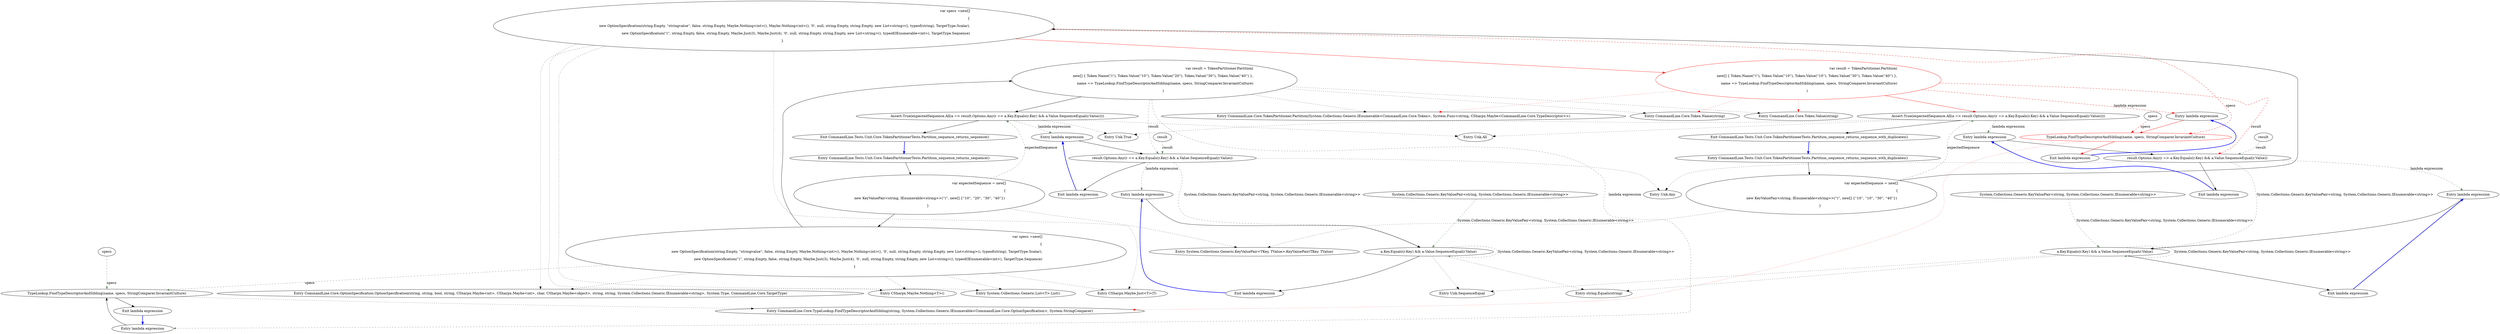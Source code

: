 digraph  {
n44 [label=specs, span=""];
n45 [label=result, span=""];
n46 [label="System.Collections.Generic.KeyValuePair<string, System.Collections.Generic.IEnumerable<string>>", span=""];
n47 [label=specs, span=""];
n48 [label=result, span=""];
n49 [label="System.Collections.Generic.KeyValuePair<string, System.Collections.Generic.IEnumerable<string>>", span=""];
n0 [label="Entry CommandLine.Tests.Unit.Core.TokenPartitionerTests.Partition_sequence_returns_sequence()", span="14-14", cluster="CommandLine.Tests.Unit.Core.TokenPartitionerTests.Partition_sequence_returns_sequence()"];
n1 [label="var expectedSequence = new[]\r\n                {\r\n                    new KeyValuePair<string, IEnumerable<string>>(''i'', new[] {''10'', ''20'', ''30'', ''40''}) \r\n                }", span="17-20", cluster="CommandLine.Tests.Unit.Core.TokenPartitionerTests.Partition_sequence_returns_sequence()"];
n2 [label="var specs =new[]\r\n                {\r\n                    new OptionSpecification(string.Empty, ''stringvalue'', false, string.Empty, Maybe.Nothing<int>(), Maybe.Nothing<int>(), '\0', null, string.Empty, string.Empty, new List<string>(), typeof(string), TargetType.Scalar),\r\n                    new OptionSpecification(''i'', string.Empty, false, string.Empty, Maybe.Just(3), Maybe.Just(4), '\0', null, string.Empty, string.Empty, new List<string>(), typeof(IEnumerable<int>), TargetType.Sequence)\r\n                }", span="21-25", cluster="CommandLine.Tests.Unit.Core.TokenPartitionerTests.Partition_sequence_returns_sequence()"];
n6 [label="Entry System.Collections.Generic.KeyValuePair<TKey, TValue>.KeyValuePair(TKey, TValue)", span="0-0", cluster="System.Collections.Generic.KeyValuePair<TKey, TValue>.KeyValuePair(TKey, TValue)"];
n4 [label="Assert.True(expectedSequence.All(a => result.Options.Any(r => a.Key.Equals(r.Key) && a.Value.SequenceEqual(r.Value))))", span="34-34", cluster="CommandLine.Tests.Unit.Core.TokenPartitionerTests.Partition_sequence_returns_sequence()"];
n3 [label="var result = TokenPartitioner.Partition(\r\n                new[] { Token.Name(''i''), Token.Value(''10''), Token.Value(''20''), Token.Value(''30''), Token.Value(''40'') },\r\n                name => TypeLookup.FindTypeDescriptorAndSibling(name, specs, StringComparer.InvariantCulture)\r\n                )", span="28-31", cluster="CommandLine.Tests.Unit.Core.TokenPartitionerTests.Partition_sequence_returns_sequence()"];
n7 [label="Entry CommandLine.Core.OptionSpecification.OptionSpecification(string, string, bool, string, CSharpx.Maybe<int>, CSharpx.Maybe<int>, char, CSharpx.Maybe<object>, string, string, System.Collections.Generic.IEnumerable<string>, System.Type, CommandLine.Core.TargetType)", span="16-16", cluster="CommandLine.Core.OptionSpecification.OptionSpecification(string, string, bool, string, CSharpx.Maybe<int>, CSharpx.Maybe<int>, char, CSharpx.Maybe<object>, string, string, System.Collections.Generic.IEnumerable<string>, System.Type, CommandLine.Core.TargetType)"];
n8 [label="Entry CSharpx.Maybe.Nothing<T>()", span="116-116", cluster="CSharpx.Maybe.Nothing<T>()"];
n9 [label="Entry System.Collections.Generic.List<T>.List()", span="0-0", cluster="System.Collections.Generic.List<T>.List()"];
n10 [label="Entry CSharpx.Maybe.Just<T>(T)", span="124-124", cluster="CSharpx.Maybe.Just<T>(T)"];
n17 [label="TypeLookup.FindTypeDescriptorAndSibling(name, specs, StringComparer.InvariantCulture)", span="30-30", cluster="lambda expression"];
n11 [label="Entry CommandLine.Core.Token.Name(string)", span="19-19", cluster="CommandLine.Core.Token.Name(string)"];
n12 [label="Entry CommandLine.Core.Token.Value(string)", span="24-24", cluster="CommandLine.Core.Token.Value(string)"];
n13 [label="Entry CommandLine.Core.TokenPartitioner.Partition(System.Collections.Generic.IEnumerable<CommandLine.Core.Token>, System.Func<string, CSharpx.Maybe<CommandLine.Core.TypeDescriptor>>)", span="12-12", cluster="CommandLine.Core.TokenPartitioner.Partition(System.Collections.Generic.IEnumerable<CommandLine.Core.Token>, System.Func<string, CSharpx.Maybe<CommandLine.Core.TypeDescriptor>>)"];
n16 [label="Entry lambda expression", span="30-30", cluster="lambda expression"];
n21 [label="result.Options.Any(r => a.Key.Equals(r.Key) && a.Value.SequenceEqual(r.Value))", span="34-34", cluster="lambda expression"];
n5 [label="Exit CommandLine.Tests.Unit.Core.TokenPartitionerTests.Partition_sequence_returns_sequence()", span="14-14", cluster="CommandLine.Tests.Unit.Core.TokenPartitionerTests.Partition_sequence_returns_sequence()"];
n14 [label="Entry Unk.All", span="", cluster="Unk.All"];
n15 [label="Entry Unk.True", span="", cluster="Unk.True"];
n20 [label="Entry lambda expression", span="34-34", cluster="lambda expression"];
n18 [label="Exit lambda expression", span="30-30", cluster="lambda expression"];
n19 [label="Entry CommandLine.Core.TypeLookup.FindTypeDescriptorAndSibling(string, System.Collections.Generic.IEnumerable<CommandLine.Core.OptionSpecification>, System.StringComparer)", span="11-11", cluster="CommandLine.Core.TypeLookup.FindTypeDescriptorAndSibling(string, System.Collections.Generic.IEnumerable<CommandLine.Core.OptionSpecification>, System.StringComparer)"];
n22 [label="Exit lambda expression", span="34-34", cluster="lambda expression"];
n23 [label="Entry Unk.Any", span="", cluster="Unk.Any"];
n24 [label="Entry lambda expression", span="34-34", cluster="lambda expression"];
n25 [label="a.Key.Equals(r.Key) && a.Value.SequenceEqual(r.Value)", span="34-34", cluster="lambda expression"];
n26 [label="Exit lambda expression", span="34-34", cluster="lambda expression"];
n27 [label="Entry string.Equals(string)", span="0-0", cluster="string.Equals(string)"];
n28 [label="Entry Unk.SequenceEqual", span="", cluster="Unk.SequenceEqual"];
n29 [label="Entry CommandLine.Tests.Unit.Core.TokenPartitionerTests.Partition_sequence_returns_sequence_with_duplicates()", span="40-40", cluster="CommandLine.Tests.Unit.Core.TokenPartitionerTests.Partition_sequence_returns_sequence_with_duplicates()"];
n30 [label="var expectedSequence = new[]\r\n                {\r\n                    new KeyValuePair<string, IEnumerable<string>>(''i'', new[] {''10'', ''10'', ''30'', ''40''}) \r\n                }", span="43-46", cluster="CommandLine.Tests.Unit.Core.TokenPartitionerTests.Partition_sequence_returns_sequence_with_duplicates()"];
n31 [label="var specs =new[]\r\n                {\r\n                    new OptionSpecification(string.Empty, ''stringvalue'', false, string.Empty, Maybe.Nothing<int>(), Maybe.Nothing<int>(), '\0', null, string.Empty, string.Empty, new List<string>(), typeof(string), TargetType.Scalar),\r\n                    new OptionSpecification(''i'', string.Empty, false, string.Empty, Maybe.Just(3), Maybe.Just(4), '\0', null, string.Empty, string.Empty, new List<string>(), typeof(IEnumerable<int>), TargetType.Sequence)\r\n                }", span="47-51", cluster="CommandLine.Tests.Unit.Core.TokenPartitionerTests.Partition_sequence_returns_sequence_with_duplicates()"];
n33 [label="Assert.True(expectedSequence.All(a => result.Options.Any(r => a.Key.Equals(r.Key) && a.Value.SequenceEqual(r.Value))))", span="60-60", cluster="CommandLine.Tests.Unit.Core.TokenPartitionerTests.Partition_sequence_returns_sequence_with_duplicates()"];
n32 [label="var result = TokenPartitioner.Partition(\r\n                new[] { Token.Name(''i''), Token.Value(''10''), Token.Value(''10''), Token.Value(''30''), Token.Value(''40'') },\r\n                name => TypeLookup.FindTypeDescriptorAndSibling(name, specs, StringComparer.InvariantCulture)\r\n                )", span="54-57", cluster="CommandLine.Tests.Unit.Core.TokenPartitionerTests.Partition_sequence_returns_sequence_with_duplicates()", color=red, community=0];
n36 [label="TypeLookup.FindTypeDescriptorAndSibling(name, specs, StringComparer.InvariantCulture)", span="56-56", cluster="lambda expression", color=red, community=0];
n35 [label="Entry lambda expression", span="56-56", cluster="lambda expression"];
n39 [label="result.Options.Any(r => a.Key.Equals(r.Key) && a.Value.SequenceEqual(r.Value))", span="60-60", cluster="lambda expression"];
n34 [label="Exit CommandLine.Tests.Unit.Core.TokenPartitionerTests.Partition_sequence_returns_sequence_with_duplicates()", span="40-40", cluster="CommandLine.Tests.Unit.Core.TokenPartitionerTests.Partition_sequence_returns_sequence_with_duplicates()"];
n38 [label="Entry lambda expression", span="60-60", cluster="lambda expression"];
n37 [label="Exit lambda expression", span="56-56", cluster="lambda expression"];
n40 [label="Exit lambda expression", span="60-60", cluster="lambda expression"];
n41 [label="Entry lambda expression", span="60-60", cluster="lambda expression"];
n42 [label="a.Key.Equals(r.Key) && a.Value.SequenceEqual(r.Value)", span="60-60", cluster="lambda expression"];
n43 [label="Exit lambda expression", span="60-60", cluster="lambda expression"];
n44 -> n17  [key=1, style=dashed, color=darkseagreen4, label=specs];
n45 -> n21  [key=1, style=dashed, color=darkseagreen4, label=result];
n46 -> n25  [key=1, style=dashed, color=darkseagreen4, label="System.Collections.Generic.KeyValuePair<string, System.Collections.Generic.IEnumerable<string>>"];
n47 -> n36  [key=1, style=dashed, color=red, label=specs];
n48 -> n39  [key=1, style=dashed, color=darkseagreen4, label=result];
n49 -> n42  [key=1, style=dashed, color=darkseagreen4, label="System.Collections.Generic.KeyValuePair<string, System.Collections.Generic.IEnumerable<string>>"];
n0 -> n1  [key=0, style=solid];
n1 -> n2  [key=0, style=solid];
n1 -> n6  [key=2, style=dotted];
n1 -> n4  [key=1, style=dashed, color=darkseagreen4, label=expectedSequence];
n2 -> n3  [key=0, style=solid];
n2 -> n7  [key=2, style=dotted];
n2 -> n8  [key=2, style=dotted];
n2 -> n9  [key=2, style=dotted];
n2 -> n10  [key=2, style=dotted];
n2 -> n17  [key=1, style=dashed, color=darkseagreen4, label=specs];
n4 -> n5  [key=0, style=solid];
n4 -> n14  [key=2, style=dotted];
n4 -> n15  [key=2, style=dotted];
n4 -> n20  [key=1, style=dashed, color=darkseagreen4, label="lambda expression"];
n3 -> n4  [key=0, style=solid];
n3 -> n11  [key=2, style=dotted];
n3 -> n12  [key=2, style=dotted];
n3 -> n13  [key=2, style=dotted];
n3 -> n16  [key=1, style=dashed, color=darkseagreen4, label="lambda expression"];
n3 -> n21  [key=1, style=dashed, color=darkseagreen4, label=result];
n17 -> n18  [key=0, style=solid];
n17 -> n19  [key=2, style=dotted];
n16 -> n17  [key=0, style=solid];
n21 -> n22  [key=0, style=solid];
n21 -> n23  [key=2, style=dotted];
n21 -> n24  [key=1, style=dashed, color=darkseagreen4, label="lambda expression"];
n21 -> n25  [key=1, style=dashed, color=darkseagreen4, label="System.Collections.Generic.KeyValuePair<string, System.Collections.Generic.IEnumerable<string>>"];
n5 -> n0  [key=0, style=bold, color=blue];
n20 -> n21  [key=0, style=solid];
n18 -> n16  [key=0, style=bold, color=blue];
n22 -> n20  [key=0, style=bold, color=blue];
n24 -> n25  [key=0, style=solid];
n25 -> n26  [key=0, style=solid];
n25 -> n27  [key=2, style=dotted];
n25 -> n28  [key=2, style=dotted];
n25 -> n25  [key=1, style=dashed, color=darkseagreen4, label="System.Collections.Generic.KeyValuePair<string, System.Collections.Generic.IEnumerable<string>>"];
n26 -> n24  [key=0, style=bold, color=blue];
n29 -> n30  [key=0, style=solid];
n30 -> n31  [key=0, style=solid];
n30 -> n6  [key=2, style=dotted];
n30 -> n33  [key=1, style=dashed, color=darkseagreen4, label=expectedSequence];
n31 -> n32  [key=0, style=solid, color=red];
n31 -> n7  [key=2, style=dotted];
n31 -> n8  [key=2, style=dotted];
n31 -> n9  [key=2, style=dotted];
n31 -> n10  [key=2, style=dotted];
n31 -> n36  [key=1, style=dashed, color=red, label=specs];
n33 -> n34  [key=0, style=solid];
n33 -> n14  [key=2, style=dotted];
n33 -> n15  [key=2, style=dotted];
n33 -> n38  [key=1, style=dashed, color=darkseagreen4, label="lambda expression"];
n32 -> n33  [key=0, style=solid, color=red];
n32 -> n11  [key=2, style=dotted, color=red];
n32 -> n12  [key=2, style=dotted, color=red];
n32 -> n13  [key=2, style=dotted, color=red];
n32 -> n35  [key=1, style=dashed, color=red, label="lambda expression"];
n32 -> n39  [key=1, style=dashed, color=red, label=result];
n36 -> n37  [key=0, style=solid, color=red];
n36 -> n19  [key=2, style=dotted, color=red];
n35 -> n36  [key=0, style=solid, color=red];
n39 -> n40  [key=0, style=solid];
n39 -> n23  [key=2, style=dotted];
n39 -> n41  [key=1, style=dashed, color=darkseagreen4, label="lambda expression"];
n39 -> n42  [key=1, style=dashed, color=darkseagreen4, label="System.Collections.Generic.KeyValuePair<string, System.Collections.Generic.IEnumerable<string>>"];
n34 -> n29  [key=0, style=bold, color=blue];
n38 -> n39  [key=0, style=solid];
n37 -> n35  [key=0, style=bold, color=blue];
n40 -> n38  [key=0, style=bold, color=blue];
n41 -> n42  [key=0, style=solid];
n42 -> n43  [key=0, style=solid];
n42 -> n27  [key=2, style=dotted];
n42 -> n28  [key=2, style=dotted];
n42 -> n42  [key=1, style=dashed, color=darkseagreen4, label="System.Collections.Generic.KeyValuePair<string, System.Collections.Generic.IEnumerable<string>>"];
n43 -> n41  [key=0, style=bold, color=blue];
}
